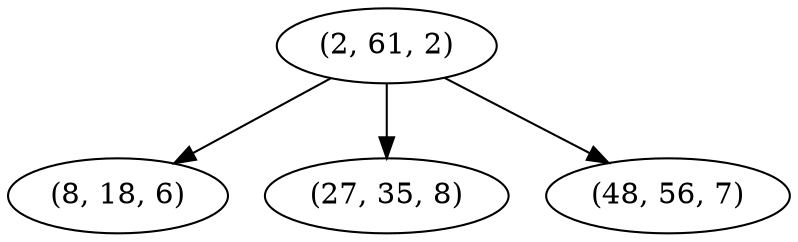 digraph tree {
    "(2, 61, 2)";
    "(8, 18, 6)";
    "(27, 35, 8)";
    "(48, 56, 7)";
    "(2, 61, 2)" -> "(8, 18, 6)";
    "(2, 61, 2)" -> "(27, 35, 8)";
    "(2, 61, 2)" -> "(48, 56, 7)";
}
